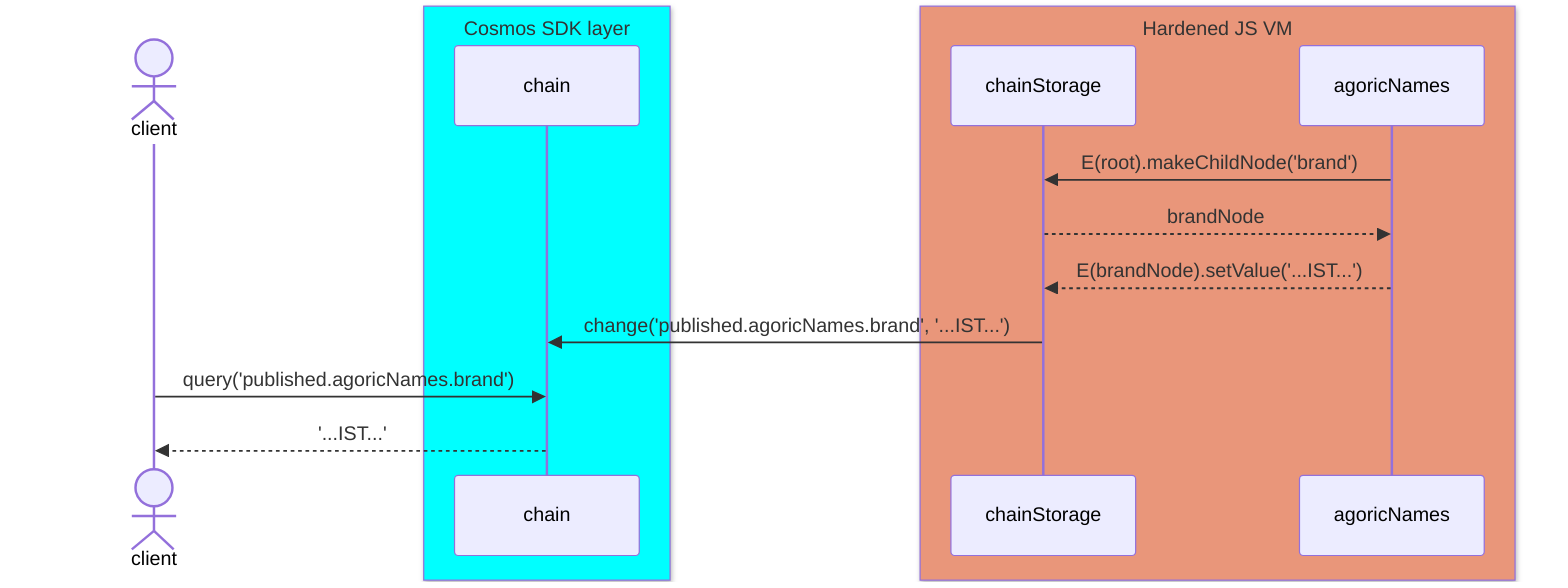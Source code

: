 sequenceDiagram
  actor client

  box aqua Cosmos SDK layer
  participant chain
  end

  box darksalmon Hardened JS VM
  participant chainStorage
  participant agoricNames
  end

    agoricNames->>chainStorage: E(root).makeChildNode('brand')
    chainStorage-->>agoricNames: brandNode
    agoricNames-->>chainStorage: E(brandNode).setValue('...IST...')
    chainStorage->>chain: change('published.agoricNames.brand', '...IST...')
    client->>chain: query('published.agoricNames.brand')
    chain-->>client: '...IST...'